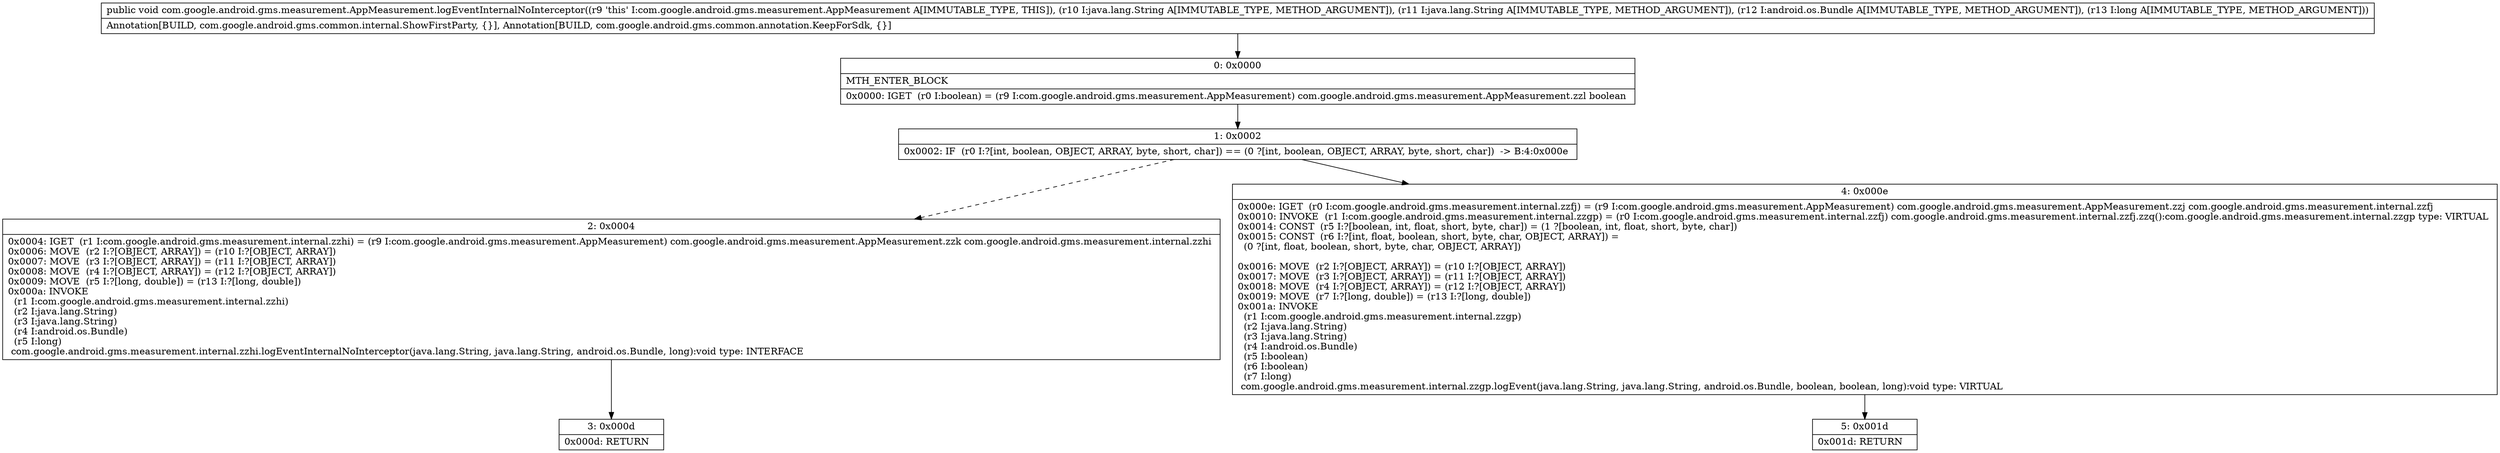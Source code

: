 digraph "CFG forcom.google.android.gms.measurement.AppMeasurement.logEventInternalNoInterceptor(Ljava\/lang\/String;Ljava\/lang\/String;Landroid\/os\/Bundle;J)V" {
Node_0 [shape=record,label="{0\:\ 0x0000|MTH_ENTER_BLOCK\l|0x0000: IGET  (r0 I:boolean) = (r9 I:com.google.android.gms.measurement.AppMeasurement) com.google.android.gms.measurement.AppMeasurement.zzl boolean \l}"];
Node_1 [shape=record,label="{1\:\ 0x0002|0x0002: IF  (r0 I:?[int, boolean, OBJECT, ARRAY, byte, short, char]) == (0 ?[int, boolean, OBJECT, ARRAY, byte, short, char])  \-\> B:4:0x000e \l}"];
Node_2 [shape=record,label="{2\:\ 0x0004|0x0004: IGET  (r1 I:com.google.android.gms.measurement.internal.zzhi) = (r9 I:com.google.android.gms.measurement.AppMeasurement) com.google.android.gms.measurement.AppMeasurement.zzk com.google.android.gms.measurement.internal.zzhi \l0x0006: MOVE  (r2 I:?[OBJECT, ARRAY]) = (r10 I:?[OBJECT, ARRAY]) \l0x0007: MOVE  (r3 I:?[OBJECT, ARRAY]) = (r11 I:?[OBJECT, ARRAY]) \l0x0008: MOVE  (r4 I:?[OBJECT, ARRAY]) = (r12 I:?[OBJECT, ARRAY]) \l0x0009: MOVE  (r5 I:?[long, double]) = (r13 I:?[long, double]) \l0x000a: INVOKE  \l  (r1 I:com.google.android.gms.measurement.internal.zzhi)\l  (r2 I:java.lang.String)\l  (r3 I:java.lang.String)\l  (r4 I:android.os.Bundle)\l  (r5 I:long)\l com.google.android.gms.measurement.internal.zzhi.logEventInternalNoInterceptor(java.lang.String, java.lang.String, android.os.Bundle, long):void type: INTERFACE \l}"];
Node_3 [shape=record,label="{3\:\ 0x000d|0x000d: RETURN   \l}"];
Node_4 [shape=record,label="{4\:\ 0x000e|0x000e: IGET  (r0 I:com.google.android.gms.measurement.internal.zzfj) = (r9 I:com.google.android.gms.measurement.AppMeasurement) com.google.android.gms.measurement.AppMeasurement.zzj com.google.android.gms.measurement.internal.zzfj \l0x0010: INVOKE  (r1 I:com.google.android.gms.measurement.internal.zzgp) = (r0 I:com.google.android.gms.measurement.internal.zzfj) com.google.android.gms.measurement.internal.zzfj.zzq():com.google.android.gms.measurement.internal.zzgp type: VIRTUAL \l0x0014: CONST  (r5 I:?[boolean, int, float, short, byte, char]) = (1 ?[boolean, int, float, short, byte, char]) \l0x0015: CONST  (r6 I:?[int, float, boolean, short, byte, char, OBJECT, ARRAY]) = \l  (0 ?[int, float, boolean, short, byte, char, OBJECT, ARRAY])\l \l0x0016: MOVE  (r2 I:?[OBJECT, ARRAY]) = (r10 I:?[OBJECT, ARRAY]) \l0x0017: MOVE  (r3 I:?[OBJECT, ARRAY]) = (r11 I:?[OBJECT, ARRAY]) \l0x0018: MOVE  (r4 I:?[OBJECT, ARRAY]) = (r12 I:?[OBJECT, ARRAY]) \l0x0019: MOVE  (r7 I:?[long, double]) = (r13 I:?[long, double]) \l0x001a: INVOKE  \l  (r1 I:com.google.android.gms.measurement.internal.zzgp)\l  (r2 I:java.lang.String)\l  (r3 I:java.lang.String)\l  (r4 I:android.os.Bundle)\l  (r5 I:boolean)\l  (r6 I:boolean)\l  (r7 I:long)\l com.google.android.gms.measurement.internal.zzgp.logEvent(java.lang.String, java.lang.String, android.os.Bundle, boolean, boolean, long):void type: VIRTUAL \l}"];
Node_5 [shape=record,label="{5\:\ 0x001d|0x001d: RETURN   \l}"];
MethodNode[shape=record,label="{public void com.google.android.gms.measurement.AppMeasurement.logEventInternalNoInterceptor((r9 'this' I:com.google.android.gms.measurement.AppMeasurement A[IMMUTABLE_TYPE, THIS]), (r10 I:java.lang.String A[IMMUTABLE_TYPE, METHOD_ARGUMENT]), (r11 I:java.lang.String A[IMMUTABLE_TYPE, METHOD_ARGUMENT]), (r12 I:android.os.Bundle A[IMMUTABLE_TYPE, METHOD_ARGUMENT]), (r13 I:long A[IMMUTABLE_TYPE, METHOD_ARGUMENT]))  | Annotation[BUILD, com.google.android.gms.common.internal.ShowFirstParty, \{\}], Annotation[BUILD, com.google.android.gms.common.annotation.KeepForSdk, \{\}]\l}"];
MethodNode -> Node_0;
Node_0 -> Node_1;
Node_1 -> Node_2[style=dashed];
Node_1 -> Node_4;
Node_2 -> Node_3;
Node_4 -> Node_5;
}

